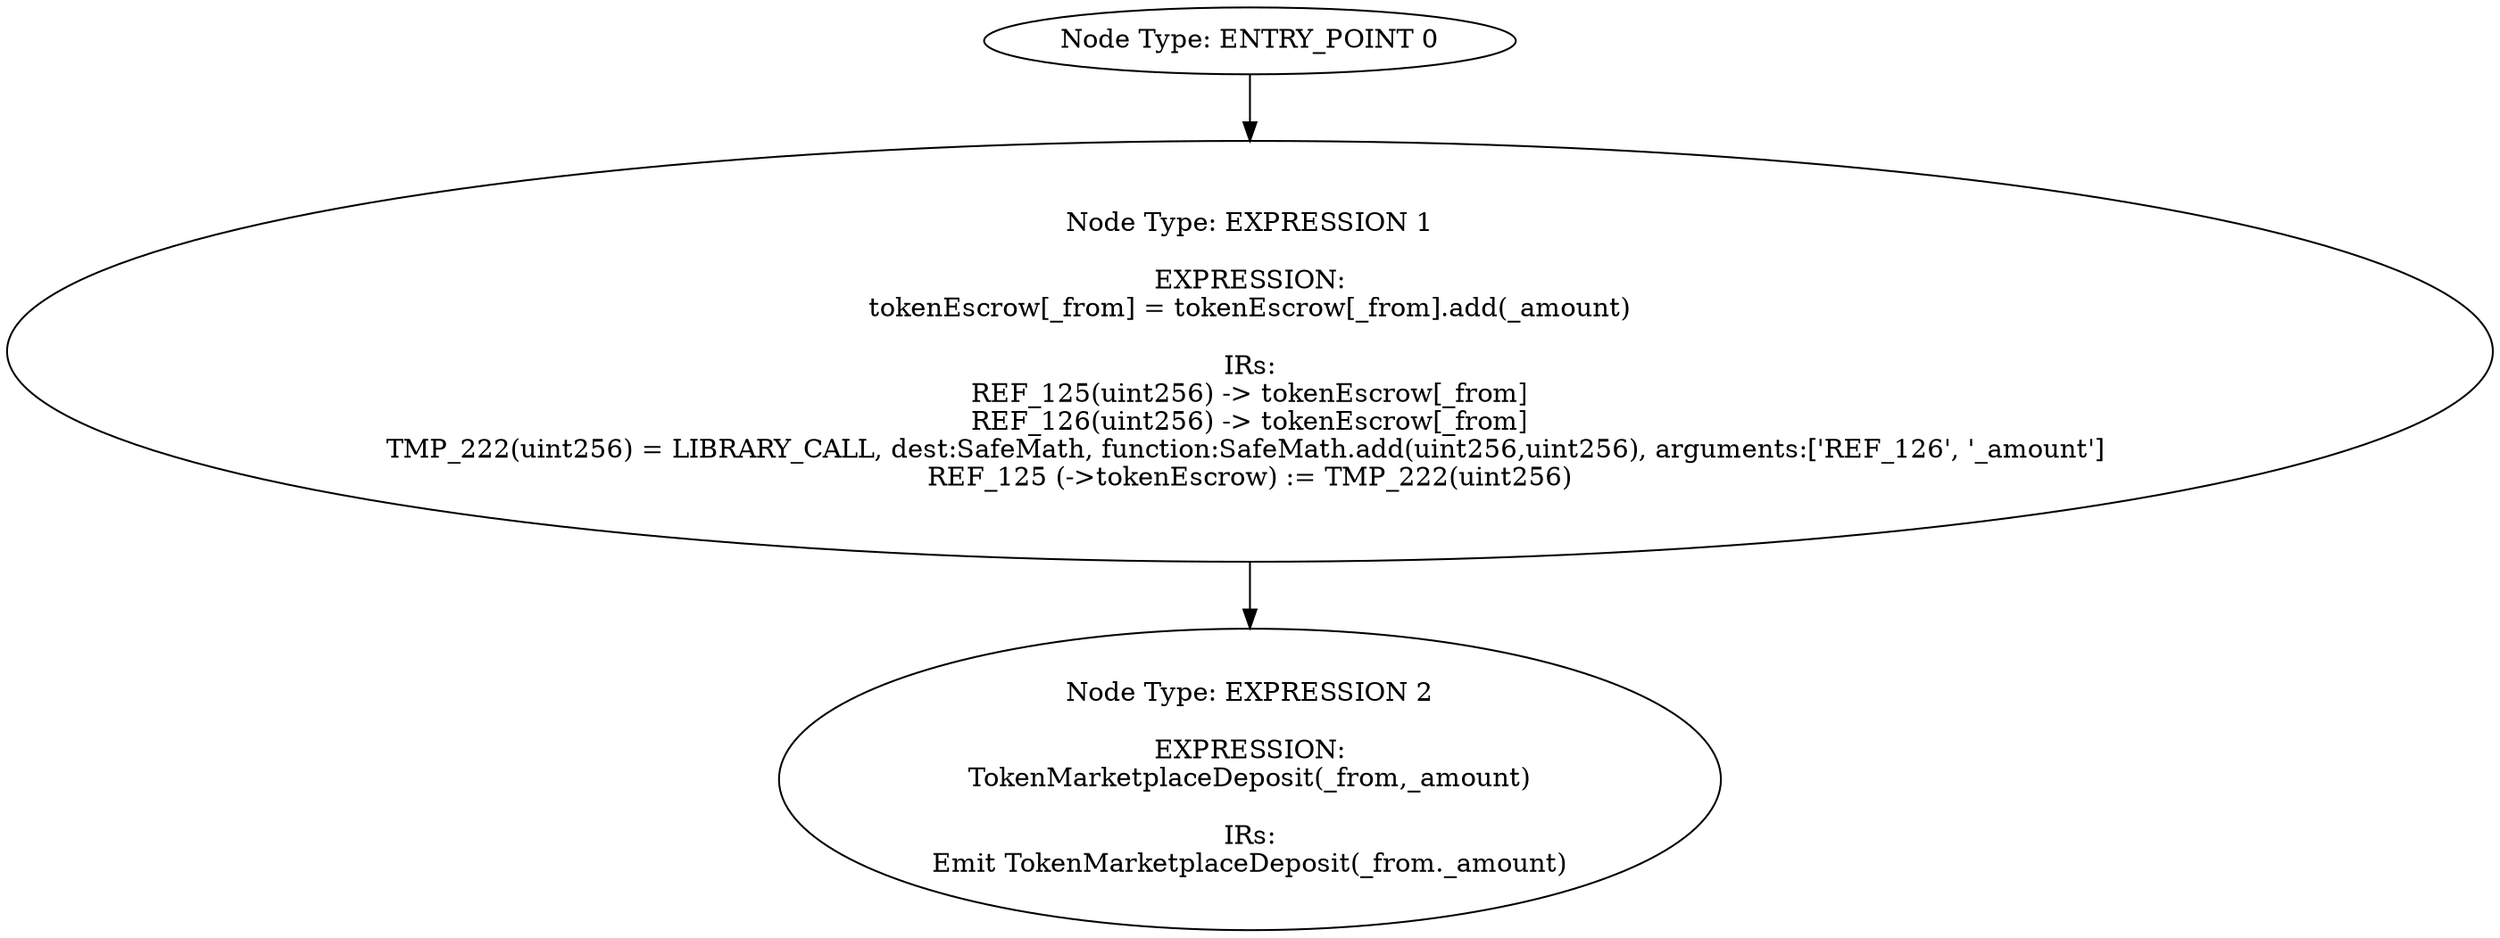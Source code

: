 digraph{
0[label="Node Type: ENTRY_POINT 0
"];
0->1;
1[label="Node Type: EXPRESSION 1

EXPRESSION:
tokenEscrow[_from] = tokenEscrow[_from].add(_amount)

IRs:
REF_125(uint256) -> tokenEscrow[_from]
REF_126(uint256) -> tokenEscrow[_from]
TMP_222(uint256) = LIBRARY_CALL, dest:SafeMath, function:SafeMath.add(uint256,uint256), arguments:['REF_126', '_amount'] 
REF_125 (->tokenEscrow) := TMP_222(uint256)"];
1->2;
2[label="Node Type: EXPRESSION 2

EXPRESSION:
TokenMarketplaceDeposit(_from,_amount)

IRs:
Emit TokenMarketplaceDeposit(_from._amount)"];
}
